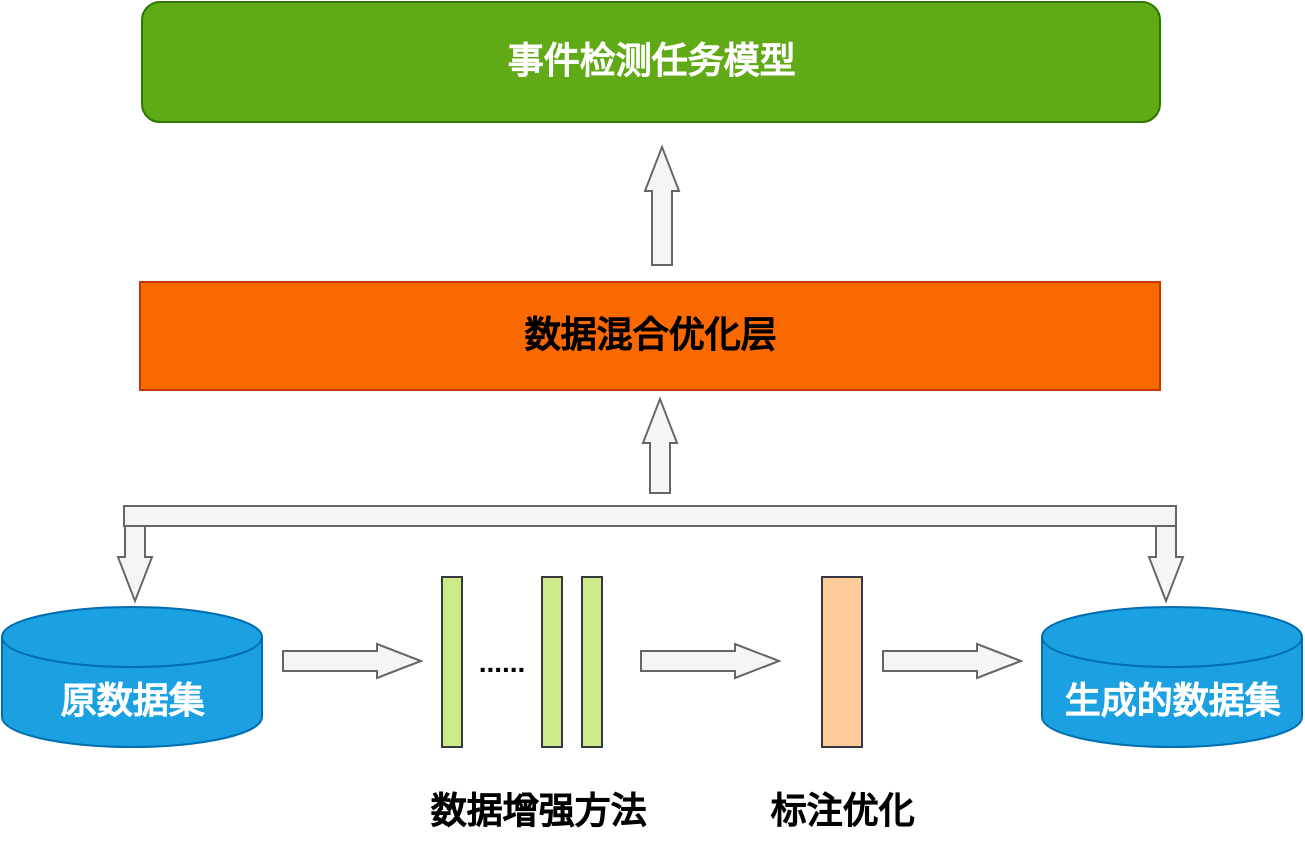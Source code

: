 <mxfile version="15.5.5" type="github">
  <diagram id="hmaOy74QplFOzbtHyPvW" name="Page-1">
    <mxGraphModel dx="1038" dy="547" grid="1" gridSize="10" guides="1" tooltips="1" connect="1" arrows="1" fold="1" page="1" pageScale="1" pageWidth="827" pageHeight="1169" math="0" shadow="0">
      <root>
        <mxCell id="0" />
        <mxCell id="1" parent="0" />
        <mxCell id="y2JUJppHnZh-zkIixHgf-2" value="&lt;font style=&quot;font-size: 18px&quot;&gt;&lt;b&gt;生成的数据集&lt;/b&gt;&lt;/font&gt;" style="shape=cylinder3;whiteSpace=wrap;html=1;boundedLbl=1;backgroundOutline=1;size=15;fillColor=#1ba1e2;fontColor=#ffffff;strokeColor=#006EAF;" vertex="1" parent="1">
          <mxGeometry x="580" y="452.5" width="130" height="70" as="geometry" />
        </mxCell>
        <mxCell id="y2JUJppHnZh-zkIixHgf-3" value="" style="shape=flexArrow;endArrow=classic;html=1;rounded=0;fontSize=14;endWidth=6;endSize=7;fillColor=#f5f5f5;strokeColor=#666666;" edge="1" parent="1">
          <mxGeometry width="50" height="50" relative="1" as="geometry">
            <mxPoint x="200" y="479.5" as="sourcePoint" />
            <mxPoint x="270" y="479.5" as="targetPoint" />
          </mxGeometry>
        </mxCell>
        <mxCell id="y2JUJppHnZh-zkIixHgf-4" value="" style="shape=flexArrow;endArrow=classic;html=1;rounded=0;fontSize=14;endWidth=6;endSize=7;fillColor=#f5f5f5;strokeColor=#666666;" edge="1" parent="1">
          <mxGeometry width="50" height="50" relative="1" as="geometry">
            <mxPoint x="379" y="479.5" as="sourcePoint" />
            <mxPoint x="449" y="479.5" as="targetPoint" />
          </mxGeometry>
        </mxCell>
        <mxCell id="y2JUJppHnZh-zkIixHgf-5" value="" style="shape=flexArrow;endArrow=classic;html=1;rounded=0;fontSize=14;endWidth=6;endSize=7;fillColor=#f5f5f5;strokeColor=#666666;" edge="1" parent="1">
          <mxGeometry width="50" height="50" relative="1" as="geometry">
            <mxPoint x="500" y="479.5" as="sourcePoint" />
            <mxPoint x="570" y="479.5" as="targetPoint" />
          </mxGeometry>
        </mxCell>
        <mxCell id="y2JUJppHnZh-zkIixHgf-6" value="" style="shape=flexArrow;endArrow=classic;html=1;rounded=0;fontSize=14;endWidth=6;endSize=7;fillColor=#f5f5f5;strokeColor=#666666;" edge="1" parent="1">
          <mxGeometry width="50" height="50" relative="1" as="geometry">
            <mxPoint x="389" y="396" as="sourcePoint" />
            <mxPoint x="389" y="348" as="targetPoint" />
          </mxGeometry>
        </mxCell>
        <mxCell id="y2JUJppHnZh-zkIixHgf-7" value="" style="shape=flexArrow;endArrow=classic;html=1;rounded=0;fontSize=14;endWidth=6;endSize=7;fillColor=#f5f5f5;strokeColor=#666666;" edge="1" parent="1">
          <mxGeometry width="50" height="50" relative="1" as="geometry">
            <mxPoint x="390" y="282" as="sourcePoint" />
            <mxPoint x="390" y="222" as="targetPoint" />
          </mxGeometry>
        </mxCell>
        <mxCell id="y2JUJppHnZh-zkIixHgf-9" value="" style="rounded=0;whiteSpace=wrap;html=1;fontSize=14;fillColor=#cdeb8b;strokeColor=#36393d;" vertex="1" parent="1">
          <mxGeometry x="280" y="437.5" width="10" height="85" as="geometry" />
        </mxCell>
        <mxCell id="y2JUJppHnZh-zkIixHgf-11" value="" style="rounded=0;whiteSpace=wrap;html=1;fontSize=14;fillColor=#cdeb8b;strokeColor=#36393d;" vertex="1" parent="1">
          <mxGeometry x="330" y="437.5" width="10" height="85" as="geometry" />
        </mxCell>
        <mxCell id="y2JUJppHnZh-zkIixHgf-12" value="" style="rounded=0;whiteSpace=wrap;html=1;fontSize=14;fillColor=#cdeb8b;strokeColor=#36393d;" vertex="1" parent="1">
          <mxGeometry x="350" y="437.5" width="10" height="85" as="geometry" />
        </mxCell>
        <mxCell id="y2JUJppHnZh-zkIixHgf-13" value="" style="rounded=0;whiteSpace=wrap;html=1;fontSize=14;fillColor=#ffcc99;strokeColor=#36393d;" vertex="1" parent="1">
          <mxGeometry x="470" y="437.5" width="20" height="85" as="geometry" />
        </mxCell>
        <mxCell id="y2JUJppHnZh-zkIixHgf-15" value="&lt;b&gt;......&lt;/b&gt;" style="text;html=1;strokeColor=none;fillColor=none;align=center;verticalAlign=middle;whiteSpace=wrap;rounded=0;fontSize=14;" vertex="1" parent="1">
          <mxGeometry x="280" y="465" width="60" height="30" as="geometry" />
        </mxCell>
        <mxCell id="y2JUJppHnZh-zkIixHgf-16" value="&lt;b&gt;&lt;font style=&quot;font-size: 18px&quot;&gt;数据增强方法&lt;/font&gt;&lt;/b&gt;" style="text;html=1;strokeColor=none;fillColor=none;align=center;verticalAlign=middle;whiteSpace=wrap;rounded=0;fontSize=14;" vertex="1" parent="1">
          <mxGeometry x="270" y="540" width="116" height="30" as="geometry" />
        </mxCell>
        <mxCell id="y2JUJppHnZh-zkIixHgf-17" value="&lt;b&gt;&lt;font style=&quot;font-size: 18px&quot;&gt;标注优化&lt;/font&gt;&lt;/b&gt;" style="text;html=1;strokeColor=none;fillColor=none;align=center;verticalAlign=middle;whiteSpace=wrap;rounded=0;fontSize=14;" vertex="1" parent="1">
          <mxGeometry x="435" y="540" width="90" height="30" as="geometry" />
        </mxCell>
        <mxCell id="y2JUJppHnZh-zkIixHgf-19" value="" style="shape=flexArrow;endArrow=classic;html=1;rounded=0;fontSize=14;endWidth=6;endSize=7;fillColor=#f5f5f5;strokeColor=#666666;" edge="1" parent="1">
          <mxGeometry width="50" height="50" relative="1" as="geometry">
            <mxPoint x="126.5" y="410" as="sourcePoint" />
            <mxPoint x="126.5" y="450" as="targetPoint" />
          </mxGeometry>
        </mxCell>
        <mxCell id="y2JUJppHnZh-zkIixHgf-20" value="" style="shape=flexArrow;endArrow=classic;html=1;rounded=0;fontSize=14;endWidth=6;endSize=7;fillColor=#f5f5f5;strokeColor=#666666;" edge="1" parent="1">
          <mxGeometry width="50" height="50" relative="1" as="geometry">
            <mxPoint x="642" y="410" as="sourcePoint" />
            <mxPoint x="642" y="450" as="targetPoint" />
          </mxGeometry>
        </mxCell>
        <mxCell id="y2JUJppHnZh-zkIixHgf-21" value="" style="rounded=0;whiteSpace=wrap;html=1;fontSize=14;fillColor=#f5f5f5;strokeColor=#666666;fontColor=#333333;" vertex="1" parent="1">
          <mxGeometry x="121" y="402" width="526" height="10" as="geometry" />
        </mxCell>
        <mxCell id="y2JUJppHnZh-zkIixHgf-23" value="&lt;b&gt;&lt;font style=&quot;font-size: 18px&quot;&gt;数据混合优化层&lt;/font&gt;&lt;/b&gt;" style="rounded=0;whiteSpace=wrap;html=1;fontSize=14;fillColor=#fa6800;fontColor=#000000;strokeColor=#C73500;" vertex="1" parent="1">
          <mxGeometry x="129" y="290" width="510" height="54" as="geometry" />
        </mxCell>
        <mxCell id="y2JUJppHnZh-zkIixHgf-25" value="&lt;font style=&quot;font-size: 18px&quot;&gt;&lt;b&gt;原数据集&lt;/b&gt;&lt;/font&gt;" style="shape=cylinder3;whiteSpace=wrap;html=1;boundedLbl=1;backgroundOutline=1;size=15;fillColor=#1ba1e2;fontColor=#ffffff;strokeColor=#006EAF;" vertex="1" parent="1">
          <mxGeometry x="60" y="452.5" width="130" height="70" as="geometry" />
        </mxCell>
        <mxCell id="y2JUJppHnZh-zkIixHgf-27" value="&lt;b&gt;事件检测任务模型&lt;/b&gt;" style="rounded=1;whiteSpace=wrap;html=1;fontSize=18;strokeColor=#2D7600;fillColor=#60a917;fontColor=#ffffff;" vertex="1" parent="1">
          <mxGeometry x="130" y="150" width="509" height="60" as="geometry" />
        </mxCell>
      </root>
    </mxGraphModel>
  </diagram>
</mxfile>
